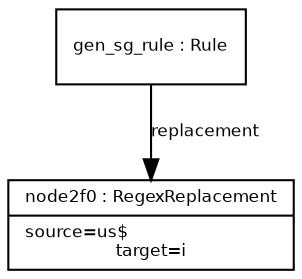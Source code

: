 digraph G {
  fontname = "Bitstream Vera Sans"
    fontsize = 8

    node [
      fontname = "Bitstream Vera Sans"
      fontsize = 8
      shape = "record"
    ]

    edge [
      fontname = "Bitstream Vera Sans"
      fontsize = 8
    ]
 
node2f0 [ label="{node2f0 : RegexReplacement|source=us$\ltarget=i}" ]
gen_sg_rule -> node2f0 [ label="replacement" ] 
gen_sg_rule [ label="{gen_sg_rule : Rule}" ]
}
